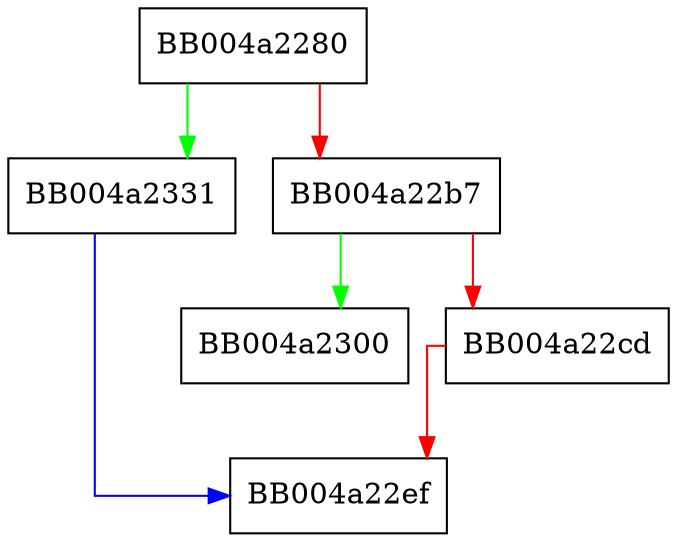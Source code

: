 digraph tls1_set_raw_sigalgs {
  node [shape="box"];
  graph [splines=ortho];
  BB004a2280 -> BB004a2331 [color="green"];
  BB004a2280 -> BB004a22b7 [color="red"];
  BB004a22b7 -> BB004a2300 [color="green"];
  BB004a22b7 -> BB004a22cd [color="red"];
  BB004a22cd -> BB004a22ef [color="red"];
  BB004a2331 -> BB004a22ef [color="blue"];
}